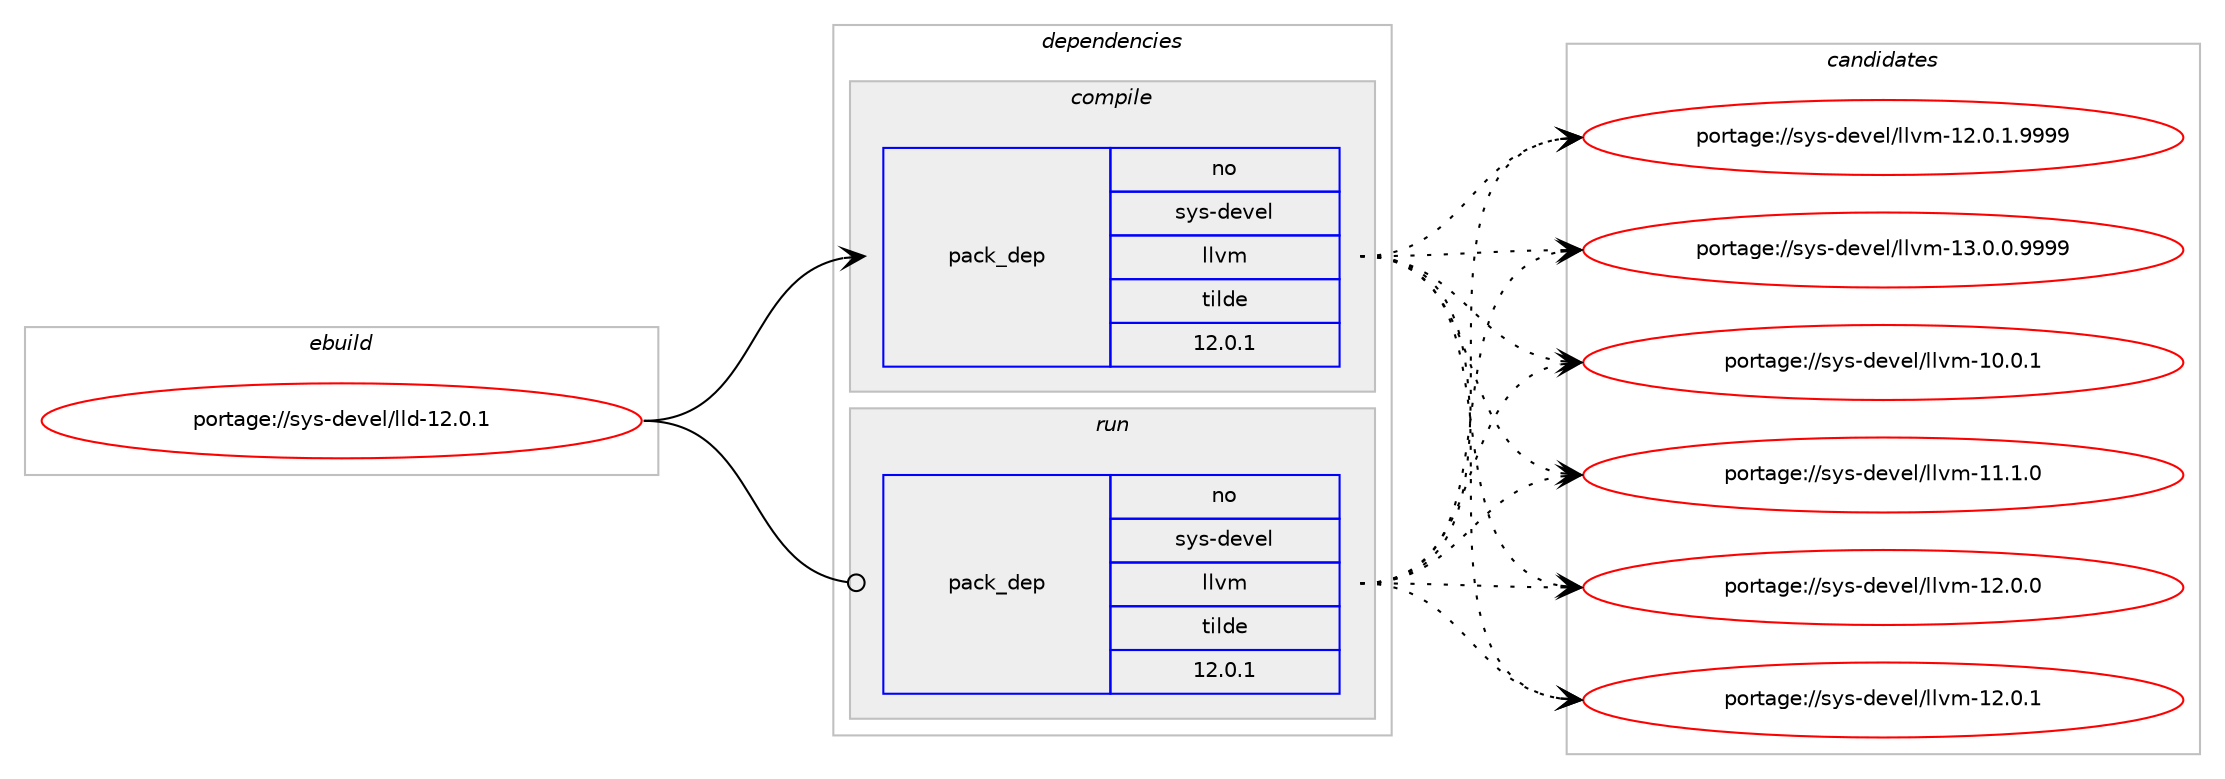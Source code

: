 digraph prolog {

# *************
# Graph options
# *************

newrank=true;
concentrate=true;
compound=true;
graph [rankdir=LR,fontname=Helvetica,fontsize=10,ranksep=1.5];#, ranksep=2.5, nodesep=0.2];
edge  [arrowhead=vee];
node  [fontname=Helvetica,fontsize=10];

# **********
# The ebuild
# **********

subgraph cluster_leftcol {
color=gray;
rank=same;
label=<<i>ebuild</i>>;
id [label="portage://sys-devel/lld-12.0.1", color=red, width=4, href="../sys-devel/lld-12.0.1.svg"];
}

# ****************
# The dependencies
# ****************

subgraph cluster_midcol {
color=gray;
label=<<i>dependencies</i>>;
subgraph cluster_compile {
fillcolor="#eeeeee";
style=filled;
label=<<i>compile</i>>;
subgraph pack308 {
dependency554 [label=<<TABLE BORDER="0" CELLBORDER="1" CELLSPACING="0" CELLPADDING="4" WIDTH="220"><TR><TD ROWSPAN="6" CELLPADDING="30">pack_dep</TD></TR><TR><TD WIDTH="110">no</TD></TR><TR><TD>sys-devel</TD></TR><TR><TD>llvm</TD></TR><TR><TD>tilde</TD></TR><TR><TD>12.0.1</TD></TR></TABLE>>, shape=none, color=blue];
}
id:e -> dependency554:w [weight=20,style="solid",arrowhead="vee"];
# *** BEGIN UNKNOWN DEPENDENCY TYPE (TODO) ***
# id -> package_dependency(portage://sys-devel/lld-12.0.1,install,strong,sys-devel,llvm,none,[,,],[slot(0)],[])
# *** END UNKNOWN DEPENDENCY TYPE (TODO) ***

}
subgraph cluster_compileandrun {
fillcolor="#eeeeee";
style=filled;
label=<<i>compile and run</i>>;
}
subgraph cluster_run {
fillcolor="#eeeeee";
style=filled;
label=<<i>run</i>>;
subgraph pack309 {
dependency555 [label=<<TABLE BORDER="0" CELLBORDER="1" CELLSPACING="0" CELLPADDING="4" WIDTH="220"><TR><TD ROWSPAN="6" CELLPADDING="30">pack_dep</TD></TR><TR><TD WIDTH="110">no</TD></TR><TR><TD>sys-devel</TD></TR><TR><TD>llvm</TD></TR><TR><TD>tilde</TD></TR><TR><TD>12.0.1</TD></TR></TABLE>>, shape=none, color=blue];
}
id:e -> dependency555:w [weight=20,style="solid",arrowhead="odot"];
}
}

# **************
# The candidates
# **************

subgraph cluster_choices {
rank=same;
color=gray;
label=<<i>candidates</i>>;

subgraph choice308 {
color=black;
nodesep=1;
choice115121115451001011181011084710810811810945494846484649 [label="portage://sys-devel/llvm-10.0.1", color=red, width=4,href="../sys-devel/llvm-10.0.1.svg"];
choice115121115451001011181011084710810811810945494946494648 [label="portage://sys-devel/llvm-11.1.0", color=red, width=4,href="../sys-devel/llvm-11.1.0.svg"];
choice115121115451001011181011084710810811810945495046484648 [label="portage://sys-devel/llvm-12.0.0", color=red, width=4,href="../sys-devel/llvm-12.0.0.svg"];
choice115121115451001011181011084710810811810945495046484649 [label="portage://sys-devel/llvm-12.0.1", color=red, width=4,href="../sys-devel/llvm-12.0.1.svg"];
choice1151211154510010111810110847108108118109454950464846494657575757 [label="portage://sys-devel/llvm-12.0.1.9999", color=red, width=4,href="../sys-devel/llvm-12.0.1.9999.svg"];
choice1151211154510010111810110847108108118109454951464846484657575757 [label="portage://sys-devel/llvm-13.0.0.9999", color=red, width=4,href="../sys-devel/llvm-13.0.0.9999.svg"];
dependency554:e -> choice115121115451001011181011084710810811810945494846484649:w [style=dotted,weight="100"];
dependency554:e -> choice115121115451001011181011084710810811810945494946494648:w [style=dotted,weight="100"];
dependency554:e -> choice115121115451001011181011084710810811810945495046484648:w [style=dotted,weight="100"];
dependency554:e -> choice115121115451001011181011084710810811810945495046484649:w [style=dotted,weight="100"];
dependency554:e -> choice1151211154510010111810110847108108118109454950464846494657575757:w [style=dotted,weight="100"];
dependency554:e -> choice1151211154510010111810110847108108118109454951464846484657575757:w [style=dotted,weight="100"];
}
subgraph choice309 {
color=black;
nodesep=1;
choice115121115451001011181011084710810811810945494846484649 [label="portage://sys-devel/llvm-10.0.1", color=red, width=4,href="../sys-devel/llvm-10.0.1.svg"];
choice115121115451001011181011084710810811810945494946494648 [label="portage://sys-devel/llvm-11.1.0", color=red, width=4,href="../sys-devel/llvm-11.1.0.svg"];
choice115121115451001011181011084710810811810945495046484648 [label="portage://sys-devel/llvm-12.0.0", color=red, width=4,href="../sys-devel/llvm-12.0.0.svg"];
choice115121115451001011181011084710810811810945495046484649 [label="portage://sys-devel/llvm-12.0.1", color=red, width=4,href="../sys-devel/llvm-12.0.1.svg"];
choice1151211154510010111810110847108108118109454950464846494657575757 [label="portage://sys-devel/llvm-12.0.1.9999", color=red, width=4,href="../sys-devel/llvm-12.0.1.9999.svg"];
choice1151211154510010111810110847108108118109454951464846484657575757 [label="portage://sys-devel/llvm-13.0.0.9999", color=red, width=4,href="../sys-devel/llvm-13.0.0.9999.svg"];
dependency555:e -> choice115121115451001011181011084710810811810945494846484649:w [style=dotted,weight="100"];
dependency555:e -> choice115121115451001011181011084710810811810945494946494648:w [style=dotted,weight="100"];
dependency555:e -> choice115121115451001011181011084710810811810945495046484648:w [style=dotted,weight="100"];
dependency555:e -> choice115121115451001011181011084710810811810945495046484649:w [style=dotted,weight="100"];
dependency555:e -> choice1151211154510010111810110847108108118109454950464846494657575757:w [style=dotted,weight="100"];
dependency555:e -> choice1151211154510010111810110847108108118109454951464846484657575757:w [style=dotted,weight="100"];
}
}

}
